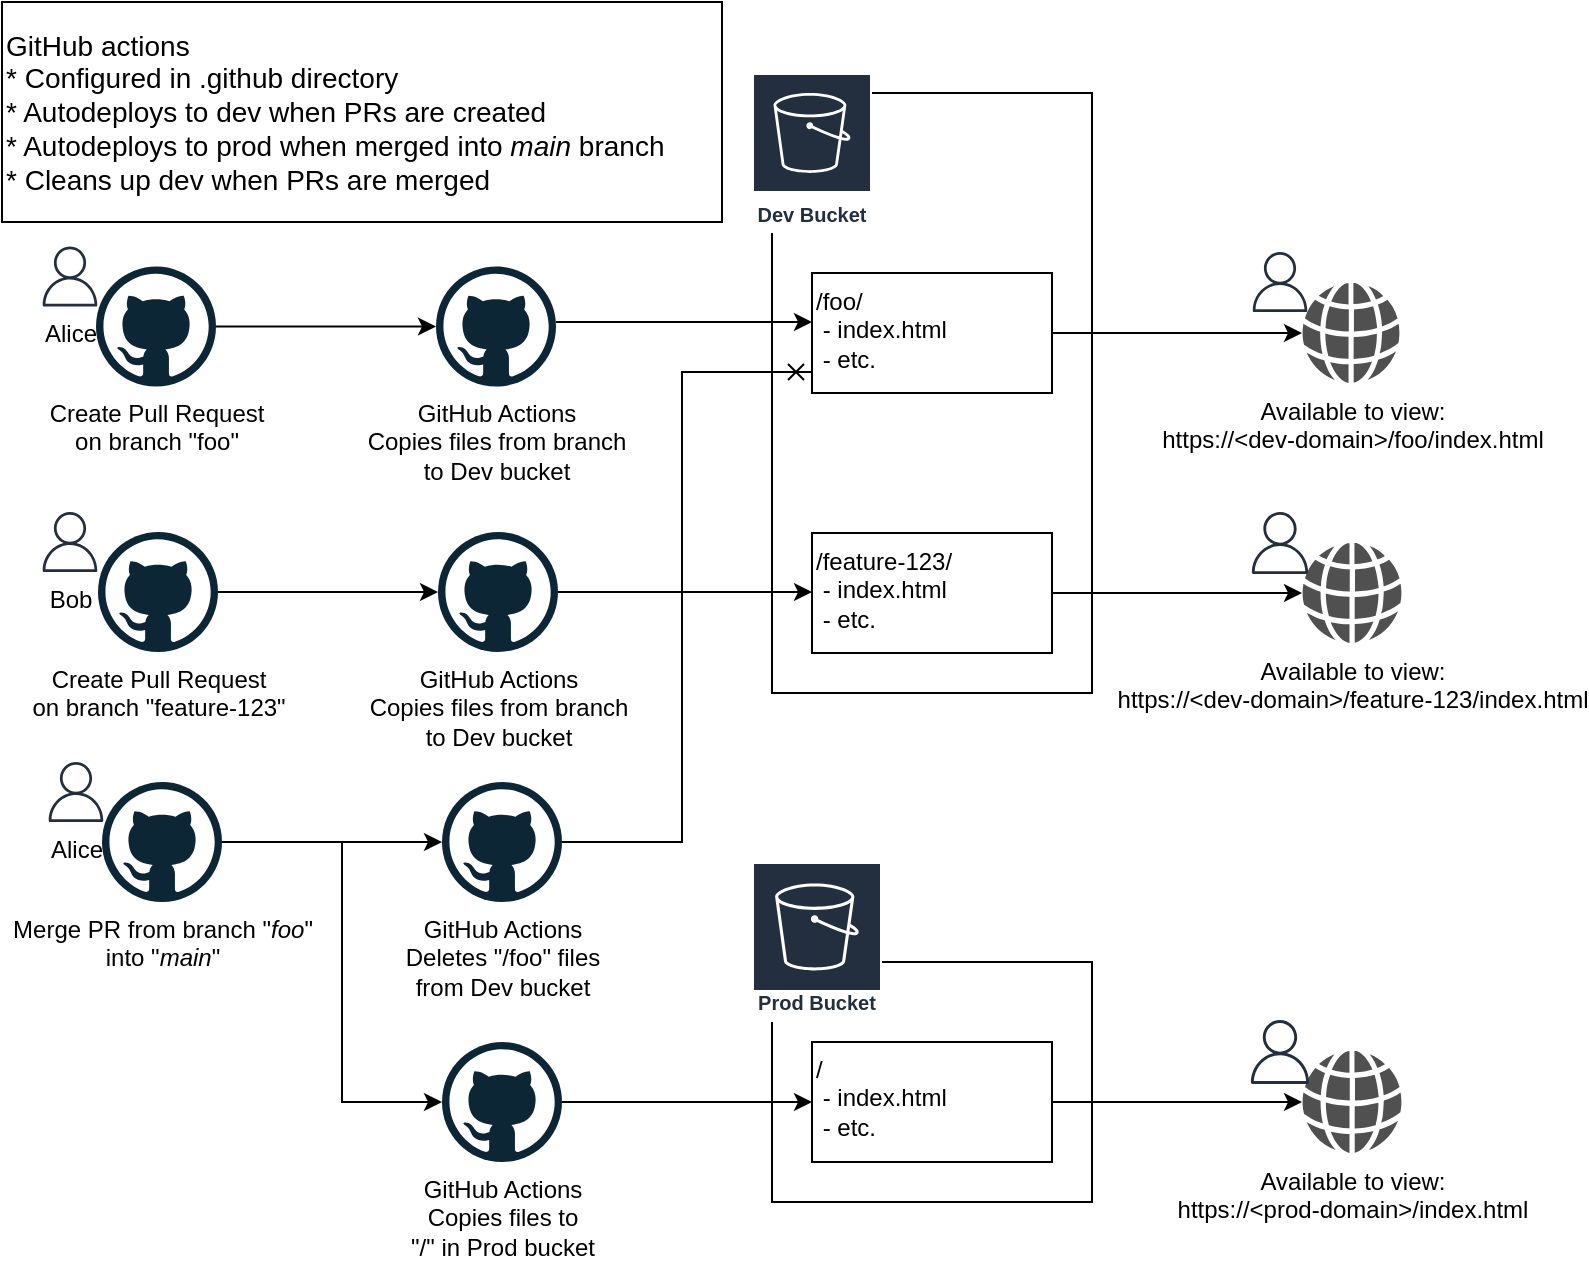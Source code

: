 <mxfile version="13.10.4" type="device"><diagram id="O_L9sz_X_OxHLuhO2gW5" name="Page-1"><mxGraphModel dx="1422" dy="825" grid="1" gridSize="10" guides="1" tooltips="1" connect="1" arrows="1" fold="1" page="1" pageScale="1" pageWidth="850" pageHeight="1100" math="0" shadow="0"><root><mxCell id="0"/><mxCell id="1" parent="0"/><mxCell id="EnWQ8Ag1GhrchNFB9L2G-1" value="" style="rounded=0;whiteSpace=wrap;html=1;" vertex="1" parent="1"><mxGeometry x="435" y="155.5" width="160" height="300" as="geometry"/></mxCell><mxCell id="EnWQ8Ag1GhrchNFB9L2G-3" value="Dev Bucket" style="outlineConnect=0;fontColor=#232F3E;gradientColor=none;strokeColor=#ffffff;fillColor=#232F3E;dashed=0;verticalLabelPosition=middle;verticalAlign=bottom;align=center;html=1;whiteSpace=wrap;fontSize=10;fontStyle=1;spacing=3;shape=mxgraph.aws4.productIcon;prIcon=mxgraph.aws4.s3;" vertex="1" parent="1"><mxGeometry x="425" y="145.5" width="60" height="80" as="geometry"/></mxCell><mxCell id="EnWQ8Ag1GhrchNFB9L2G-8" style="edgeStyle=orthogonalEdgeStyle;rounded=0;orthogonalLoop=1;jettySize=auto;html=1;" edge="1" parent="1" source="EnWQ8Ag1GhrchNFB9L2G-4" target="EnWQ8Ag1GhrchNFB9L2G-6"><mxGeometry relative="1" as="geometry"/></mxCell><mxCell id="EnWQ8Ag1GhrchNFB9L2G-4" value="Create Pull Request&lt;br&gt;&lt;div&gt;on branch &quot;foo&quot;&lt;/div&gt;" style="dashed=0;outlineConnect=0;html=1;align=center;labelPosition=center;verticalLabelPosition=bottom;verticalAlign=top;shape=mxgraph.weblogos.github" vertex="1" parent="1"><mxGeometry x="97" y="242.25" width="60" height="60" as="geometry"/></mxCell><mxCell id="EnWQ8Ag1GhrchNFB9L2G-2" value="Alice" style="outlineConnect=0;gradientColor=none;fillColor=#232F3E;strokeColor=none;dashed=0;verticalLabelPosition=bottom;verticalAlign=top;align=center;html=1;fontSize=12;fontStyle=0;aspect=fixed;shape=mxgraph.aws4.user;" vertex="1" parent="1"><mxGeometry x="69" y="232.25" width="30" height="30" as="geometry"/></mxCell><mxCell id="EnWQ8Ag1GhrchNFB9L2G-9" style="edgeStyle=orthogonalEdgeStyle;rounded=0;orthogonalLoop=1;jettySize=auto;html=1;" edge="1" parent="1" source="EnWQ8Ag1GhrchNFB9L2G-6" target="EnWQ8Ag1GhrchNFB9L2G-7"><mxGeometry relative="1" as="geometry"><Array as="points"><mxPoint x="340" y="270"/><mxPoint x="340" y="270"/></Array></mxGeometry></mxCell><mxCell id="EnWQ8Ag1GhrchNFB9L2G-6" value="GitHub Actions&lt;br&gt;Copies files from branch&lt;br&gt; to Dev bucket" style="dashed=0;outlineConnect=0;html=1;align=center;labelPosition=center;verticalLabelPosition=bottom;verticalAlign=top;shape=mxgraph.weblogos.github" vertex="1" parent="1"><mxGeometry x="267" y="242.25" width="60" height="60" as="geometry"/></mxCell><mxCell id="EnWQ8Ag1GhrchNFB9L2G-11" style="edgeStyle=orthogonalEdgeStyle;rounded=0;orthogonalLoop=1;jettySize=auto;html=1;fontColor=#000000;" edge="1" parent="1" source="EnWQ8Ag1GhrchNFB9L2G-7" target="EnWQ8Ag1GhrchNFB9L2G-10"><mxGeometry relative="1" as="geometry"/></mxCell><mxCell id="EnWQ8Ag1GhrchNFB9L2G-7" value="/foo/&lt;br&gt;&amp;nbsp;- index.html&lt;br&gt;&amp;nbsp;- etc." style="rounded=0;whiteSpace=wrap;html=1;verticalAlign=top;align=left;" vertex="1" parent="1"><mxGeometry x="455" y="245.5" width="120" height="60" as="geometry"/></mxCell><mxCell id="EnWQ8Ag1GhrchNFB9L2G-14" style="edgeStyle=orthogonalEdgeStyle;rounded=0;orthogonalLoop=1;jettySize=auto;html=1;" edge="1" parent="1" source="EnWQ8Ag1GhrchNFB9L2G-15" target="EnWQ8Ag1GhrchNFB9L2G-18"><mxGeometry relative="1" as="geometry"/></mxCell><mxCell id="EnWQ8Ag1GhrchNFB9L2G-15" value="Create Pull Request&lt;br&gt;&lt;div&gt;on branch &quot;feature-123&quot;&lt;/div&gt;" style="dashed=0;outlineConnect=0;html=1;align=center;labelPosition=center;verticalLabelPosition=bottom;verticalAlign=top;shape=mxgraph.weblogos.github" vertex="1" parent="1"><mxGeometry x="98" y="375" width="60" height="60" as="geometry"/></mxCell><mxCell id="EnWQ8Ag1GhrchNFB9L2G-16" value="Bob" style="outlineConnect=0;gradientColor=none;fillColor=#232F3E;strokeColor=none;dashed=0;verticalLabelPosition=bottom;verticalAlign=top;align=center;html=1;fontSize=12;fontStyle=0;aspect=fixed;shape=mxgraph.aws4.user;" vertex="1" parent="1"><mxGeometry x="69" y="365" width="30" height="30" as="geometry"/></mxCell><mxCell id="EnWQ8Ag1GhrchNFB9L2G-17" style="edgeStyle=orthogonalEdgeStyle;rounded=0;orthogonalLoop=1;jettySize=auto;html=1;" edge="1" parent="1" source="EnWQ8Ag1GhrchNFB9L2G-18" target="EnWQ8Ag1GhrchNFB9L2G-20"><mxGeometry relative="1" as="geometry"><Array as="points"><mxPoint x="420" y="405"/><mxPoint x="420" y="405"/></Array></mxGeometry></mxCell><mxCell id="EnWQ8Ag1GhrchNFB9L2G-18" value="GitHub Actions&lt;br&gt;Copies files from branch&lt;br&gt; to Dev bucket" style="dashed=0;outlineConnect=0;html=1;align=center;labelPosition=center;verticalLabelPosition=bottom;verticalAlign=top;shape=mxgraph.weblogos.github" vertex="1" parent="1"><mxGeometry x="268" y="375" width="60" height="60" as="geometry"/></mxCell><mxCell id="EnWQ8Ag1GhrchNFB9L2G-19" style="edgeStyle=orthogonalEdgeStyle;rounded=0;orthogonalLoop=1;jettySize=auto;html=1;fontColor=#000000;" edge="1" parent="1" source="EnWQ8Ag1GhrchNFB9L2G-20" target="EnWQ8Ag1GhrchNFB9L2G-21"><mxGeometry relative="1" as="geometry"/></mxCell><mxCell id="EnWQ8Ag1GhrchNFB9L2G-20" value="/feature-123/&lt;br&gt;&amp;nbsp;- index.html&lt;br&gt;&amp;nbsp;- etc." style="rounded=0;whiteSpace=wrap;html=1;verticalAlign=top;align=left;" vertex="1" parent="1"><mxGeometry x="455" y="375.5" width="120" height="60" as="geometry"/></mxCell><mxCell id="EnWQ8Ag1GhrchNFB9L2G-21" value="Available to view:&lt;br&gt;https://&amp;lt;dev-domain&amp;gt;/feature-123/index.html" style="pointerEvents=1;shadow=0;dashed=0;html=1;strokeColor=none;fillColor=#505050;labelPosition=center;verticalLabelPosition=bottom;verticalAlign=top;outlineConnect=0;align=center;shape=mxgraph.office.concepts.globe_internet;fontColor=#000000;" vertex="1" parent="1"><mxGeometry x="700" y="380.5" width="50" height="50" as="geometry"/></mxCell><mxCell id="EnWQ8Ag1GhrchNFB9L2G-22" value="" style="outlineConnect=0;gradientColor=none;fillColor=#232F3E;strokeColor=none;dashed=0;verticalLabelPosition=bottom;verticalAlign=top;align=center;html=1;fontSize=12;fontStyle=0;aspect=fixed;shape=mxgraph.aws4.user;" vertex="1" parent="1"><mxGeometry x="674" y="365" width="30" height="31" as="geometry"/></mxCell><mxCell id="EnWQ8Ag1GhrchNFB9L2G-23" style="edgeStyle=orthogonalEdgeStyle;rounded=0;orthogonalLoop=1;jettySize=auto;html=1;" edge="1" parent="1" source="EnWQ8Ag1GhrchNFB9L2G-24" target="EnWQ8Ag1GhrchNFB9L2G-26"><mxGeometry relative="1" as="geometry"/></mxCell><mxCell id="EnWQ8Ag1GhrchNFB9L2G-40" style="edgeStyle=orthogonalEdgeStyle;rounded=0;orthogonalLoop=1;jettySize=auto;html=1;endArrow=classic;endFill=1;fontColor=#000000;" edge="1" parent="1" source="EnWQ8Ag1GhrchNFB9L2G-24" target="EnWQ8Ag1GhrchNFB9L2G-39"><mxGeometry relative="1" as="geometry"><Array as="points"><mxPoint x="220" y="530"/><mxPoint x="220" y="660"/></Array></mxGeometry></mxCell><mxCell id="EnWQ8Ag1GhrchNFB9L2G-24" value="&lt;div&gt;Merge PR from branch &quot;&lt;i&gt;foo&lt;/i&gt;&quot;&lt;/div&gt;&lt;div&gt;into &quot;&lt;i&gt;main&lt;/i&gt;&quot;&lt;br&gt;&lt;/div&gt;" style="dashed=0;outlineConnect=0;html=1;align=center;labelPosition=center;verticalLabelPosition=bottom;verticalAlign=top;shape=mxgraph.weblogos.github" vertex="1" parent="1"><mxGeometry x="100" y="500" width="60" height="60" as="geometry"/></mxCell><mxCell id="EnWQ8Ag1GhrchNFB9L2G-25" value="Alice" style="outlineConnect=0;gradientColor=none;fillColor=#232F3E;strokeColor=none;dashed=0;verticalLabelPosition=bottom;verticalAlign=top;align=center;html=1;fontSize=12;fontStyle=0;aspect=fixed;shape=mxgraph.aws4.user;" vertex="1" parent="1"><mxGeometry x="72" y="490" width="30" height="30" as="geometry"/></mxCell><mxCell id="EnWQ8Ag1GhrchNFB9L2G-27" style="edgeStyle=orthogonalEdgeStyle;rounded=0;orthogonalLoop=1;jettySize=auto;html=1;fontColor=#000000;endArrow=cross;endFill=0;" edge="1" parent="1" source="EnWQ8Ag1GhrchNFB9L2G-26" target="EnWQ8Ag1GhrchNFB9L2G-7"><mxGeometry relative="1" as="geometry"><Array as="points"><mxPoint x="390" y="530"/><mxPoint x="390" y="295"/></Array></mxGeometry></mxCell><mxCell id="EnWQ8Ag1GhrchNFB9L2G-26" value="GitHub Actions&lt;br&gt;&lt;div&gt;Deletes &quot;/foo&quot; files&lt;/div&gt;&lt;div&gt;from Dev bucket&lt;/div&gt;" style="dashed=0;outlineConnect=0;html=1;align=center;labelPosition=center;verticalLabelPosition=bottom;verticalAlign=top;shape=mxgraph.weblogos.github" vertex="1" parent="1"><mxGeometry x="270" y="500" width="60" height="60" as="geometry"/></mxCell><mxCell id="EnWQ8Ag1GhrchNFB9L2G-29" value="GitHub actions&lt;br style=&quot;font-size: 14px;&quot;&gt;&lt;div style=&quot;font-size: 14px;&quot;&gt;* Configured in .github directory&lt;/div&gt;&lt;div style=&quot;font-size: 14px;&quot;&gt;* Autodeploys to dev when PRs are created&lt;/div&gt;&lt;div style=&quot;font-size: 14px;&quot;&gt;* Autodeploys to prod when merged into &lt;i style=&quot;font-size: 14px;&quot;&gt;main&lt;/i&gt; branch&lt;br style=&quot;font-size: 14px;&quot;&gt;* Cleans up dev when PRs are merged&lt;br style=&quot;font-size: 14px;&quot;&gt;&lt;/div&gt;" style="rounded=0;whiteSpace=wrap;html=1;fontColor=#000000;align=left;fontSize=14;" vertex="1" parent="1"><mxGeometry x="50" y="110" width="360" height="110" as="geometry"/></mxCell><mxCell id="EnWQ8Ag1GhrchNFB9L2G-30" value="" style="group" vertex="1" connectable="0" parent="1"><mxGeometry x="674" y="235" width="75" height="64.5" as="geometry"/></mxCell><mxCell id="EnWQ8Ag1GhrchNFB9L2G-10" value="Available to view:&lt;br&gt;https://&amp;lt;dev-domain&amp;gt;/foo/index.html" style="pointerEvents=1;shadow=0;dashed=0;html=1;strokeColor=none;fillColor=#505050;labelPosition=center;verticalLabelPosition=bottom;verticalAlign=top;outlineConnect=0;align=center;shape=mxgraph.office.concepts.globe_internet;fontColor=#000000;" vertex="1" parent="EnWQ8Ag1GhrchNFB9L2G-30"><mxGeometry x="26" y="15.5" width="49" height="50" as="geometry"/></mxCell><mxCell id="EnWQ8Ag1GhrchNFB9L2G-12" value="" style="outlineConnect=0;gradientColor=none;fillColor=#232F3E;strokeColor=none;dashed=0;verticalLabelPosition=bottom;verticalAlign=top;align=center;html=1;fontSize=12;fontStyle=0;aspect=fixed;shape=mxgraph.aws4.user;" vertex="1" parent="EnWQ8Ag1GhrchNFB9L2G-30"><mxGeometry width="30" height="30" as="geometry"/></mxCell><mxCell id="EnWQ8Ag1GhrchNFB9L2G-31" value="" style="rounded=0;whiteSpace=wrap;html=1;" vertex="1" parent="1"><mxGeometry x="435" y="590" width="160" height="120" as="geometry"/></mxCell><mxCell id="EnWQ8Ag1GhrchNFB9L2G-32" value="Prod Bucket" style="outlineConnect=0;fontColor=#232F3E;gradientColor=none;strokeColor=#ffffff;fillColor=#232F3E;dashed=0;verticalLabelPosition=middle;verticalAlign=bottom;align=center;html=1;whiteSpace=wrap;fontSize=10;fontStyle=1;spacing=3;shape=mxgraph.aws4.productIcon;prIcon=mxgraph.aws4.s3;" vertex="1" parent="1"><mxGeometry x="425" y="540" width="65" height="80" as="geometry"/></mxCell><mxCell id="EnWQ8Ag1GhrchNFB9L2G-44" style="edgeStyle=orthogonalEdgeStyle;rounded=0;orthogonalLoop=1;jettySize=auto;html=1;exitX=1;exitY=0.5;exitDx=0;exitDy=0;endArrow=classic;endFill=1;fontColor=#000000;" edge="1" parent="1" source="EnWQ8Ag1GhrchNFB9L2G-33" target="EnWQ8Ag1GhrchNFB9L2G-42"><mxGeometry relative="1" as="geometry"/></mxCell><mxCell id="EnWQ8Ag1GhrchNFB9L2G-33" value="/&lt;br&gt;&amp;nbsp;- index.html&lt;br&gt;&amp;nbsp;- etc." style="rounded=0;whiteSpace=wrap;html=1;verticalAlign=top;align=left;" vertex="1" parent="1"><mxGeometry x="455" y="630" width="120" height="60" as="geometry"/></mxCell><mxCell id="EnWQ8Ag1GhrchNFB9L2G-41" style="edgeStyle=orthogonalEdgeStyle;rounded=0;orthogonalLoop=1;jettySize=auto;html=1;endArrow=classic;endFill=1;fontColor=#000000;" edge="1" parent="1" source="EnWQ8Ag1GhrchNFB9L2G-39" target="EnWQ8Ag1GhrchNFB9L2G-33"><mxGeometry relative="1" as="geometry"/></mxCell><mxCell id="EnWQ8Ag1GhrchNFB9L2G-39" value="GitHub Actions&lt;br&gt;Copies files to&lt;br&gt;&quot;/&quot; in Prod bucket" style="dashed=0;outlineConnect=0;html=1;align=center;labelPosition=center;verticalLabelPosition=bottom;verticalAlign=top;shape=mxgraph.weblogos.github" vertex="1" parent="1"><mxGeometry x="270" y="630" width="60" height="60" as="geometry"/></mxCell><mxCell id="EnWQ8Ag1GhrchNFB9L2G-42" value="Available to view:&lt;br&gt;https://&amp;lt;prod-domain&amp;gt;/index.html" style="pointerEvents=1;shadow=0;dashed=0;html=1;strokeColor=none;fillColor=#505050;labelPosition=center;verticalLabelPosition=bottom;verticalAlign=top;outlineConnect=0;align=center;shape=mxgraph.office.concepts.globe_internet;fontColor=#000000;" vertex="1" parent="1"><mxGeometry x="700" y="634.5" width="50" height="51" as="geometry"/></mxCell><mxCell id="EnWQ8Ag1GhrchNFB9L2G-43" value="" style="outlineConnect=0;gradientColor=none;fillColor=#232F3E;strokeColor=none;dashed=0;verticalLabelPosition=bottom;verticalAlign=top;align=center;html=1;fontSize=12;fontStyle=0;aspect=fixed;shape=mxgraph.aws4.user;" vertex="1" parent="1"><mxGeometry x="674" y="619" width="30" height="32" as="geometry"/></mxCell></root></mxGraphModel></diagram></mxfile>
